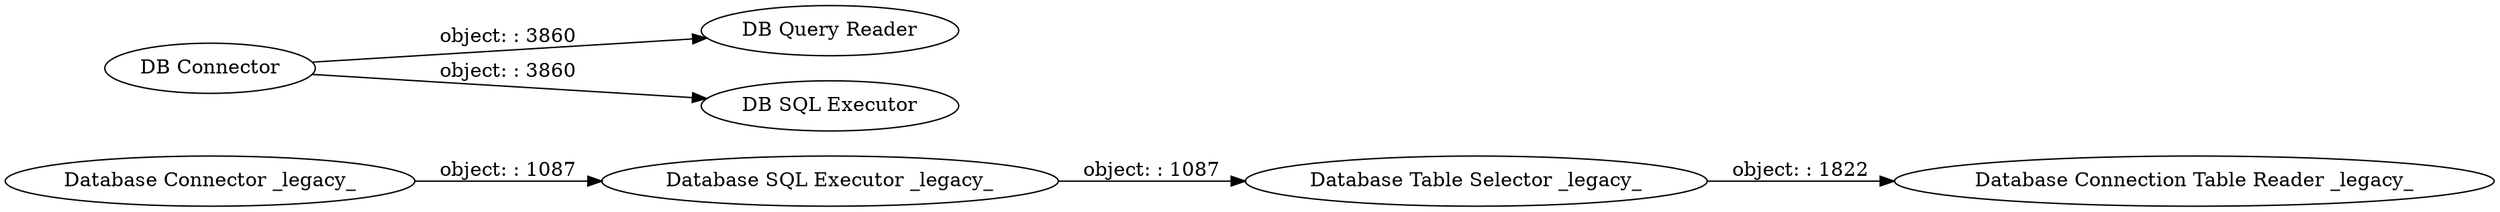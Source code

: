 digraph {
	"-8823074782879067829_4" [label="Database Connection Table Reader _legacy_"]
	"-8823074782879067829_3" [label="Database Table Selector _legacy_"]
	"-8823074782879067829_9" [label="DB Query Reader"]
	"-8823074782879067829_8" [label="DB SQL Executor"]
	"-8823074782879067829_1" [label="Database Connector _legacy_"]
	"-8823074782879067829_2" [label="Database SQL Executor _legacy_"]
	"-8823074782879067829_5" [label="DB Connector"]
	"-8823074782879067829_5" -> "-8823074782879067829_8" [label="object: : 3860"]
	"-8823074782879067829_3" -> "-8823074782879067829_4" [label="object: : 1822"]
	"-8823074782879067829_5" -> "-8823074782879067829_9" [label="object: : 3860"]
	"-8823074782879067829_1" -> "-8823074782879067829_2" [label="object: : 1087"]
	"-8823074782879067829_2" -> "-8823074782879067829_3" [label="object: : 1087"]
	rankdir=LR
}
